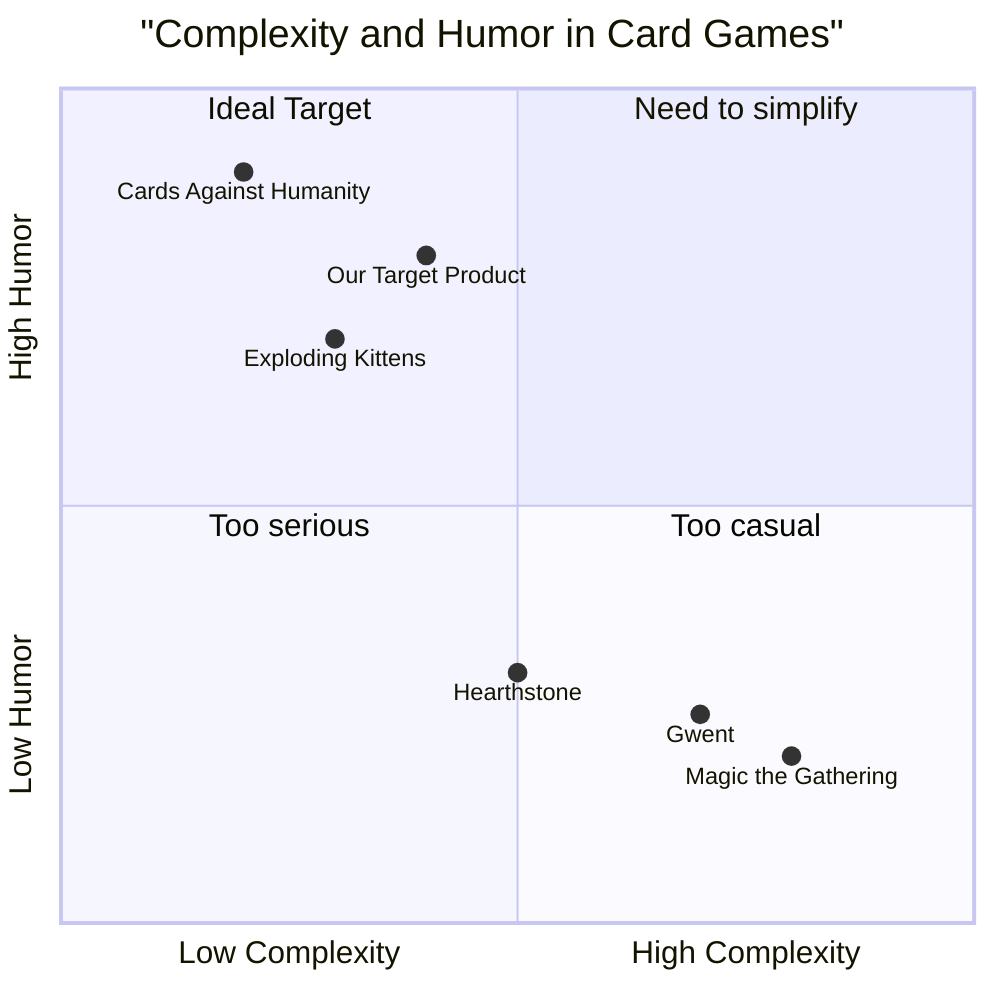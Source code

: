 quadrantChart
    title "Complexity and Humor in Card Games"
    x-axis "Low Complexity" --> "High Complexity"
    y-axis "Low Humor" --> "High Humor"
    quadrant-1 "Need to simplify"
    quadrant-2 "Ideal Target"
    quadrant-3 "Too serious"
    quadrant-4 "Too casual"
    "Magic the Gathering": [0.8, 0.2]
    "Hearthstone": [0.5, 0.3]
    "Cards Against Humanity": [0.2, 0.9]
    "Gwent": [0.7, 0.25]
    "Exploding Kittens": [0.3, 0.7]
    "Our Target Product": [0.4, 0.8]